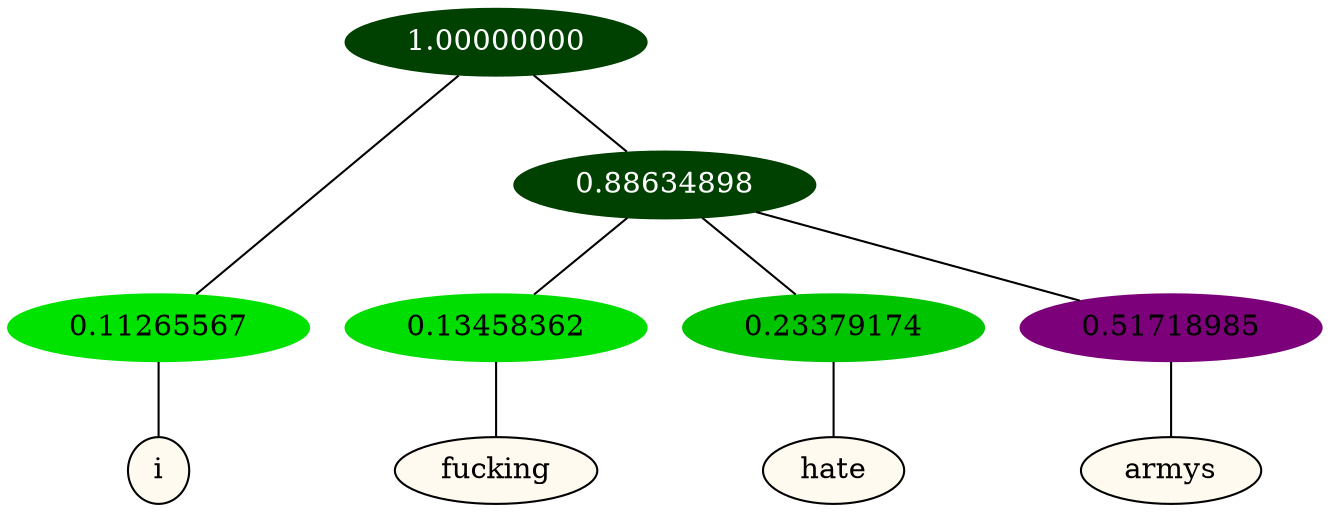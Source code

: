 graph {
	node [format=png height=0.15 nodesep=0.001 ordering=out overlap=prism overlap_scaling=0.01 ranksep=0.001 ratio=0.2 style=filled width=0.15]
	{
		rank=same
		a_w_1 [label=i color=black fillcolor=floralwhite style="filled,solid"]
		a_w_3 [label=fucking color=black fillcolor=floralwhite style="filled,solid"]
		a_w_4 [label=hate color=black fillcolor=floralwhite style="filled,solid"]
		a_w_5 [label=armys color=black fillcolor=floralwhite style="filled,solid"]
	}
	a_n_1 -- a_w_1
	a_n_3 -- a_w_3
	a_n_4 -- a_w_4
	a_n_5 -- a_w_5
	{
		rank=same
		a_n_1 [label=0.11265567 color="0.334 1.000 0.887" fontcolor=black]
		a_n_3 [label=0.13458362 color="0.334 1.000 0.865" fontcolor=black]
		a_n_4 [label=0.23379174 color="0.334 1.000 0.766" fontcolor=black]
		a_n_5 [label=0.51718985 color="0.835 1.000 0.483" fontcolor=black]
	}
	a_n_0 [label=1.00000000 color="0.334 1.000 0.250" fontcolor=grey99]
	a_n_0 -- a_n_1
	a_n_2 [label=0.88634898 color="0.334 1.000 0.250" fontcolor=grey99]
	a_n_0 -- a_n_2
	a_n_2 -- a_n_3
	a_n_2 -- a_n_4
	a_n_2 -- a_n_5
}
